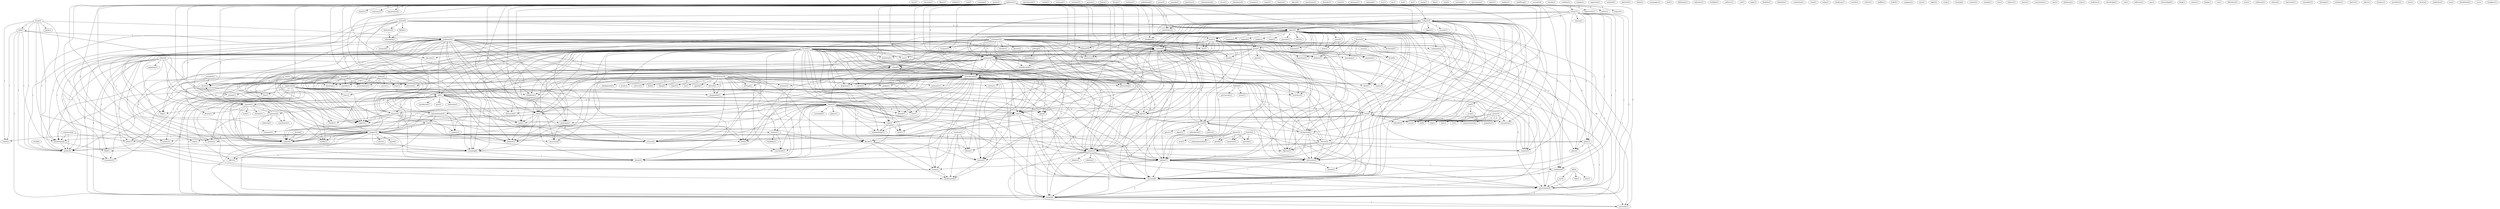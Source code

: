 digraph G {
  carry [ label="carry(1)" ];
  merriam [ label="merriam(1)" ];
  albert [ label="albert(1)" ];
  default [ label="default(1)" ];
  verb [ label="verb(1)" ];
  example [ label="example(1)" ];
  power [ label="power(1)" ];
  style [ label="style(2)" ];
  book [ label="book(1)" ];
  told [ label="told(1)" ];
  touch [ label="touch(1)" ];
  professor [ label="professor(5)" ];
  winner [ label="winner(1)" ];
  journalism [ label="journalism(4)" ];
  print [ label="print(1)" ];
  author [ label="author(4)" ];
  reproduction [ label="reproduction(1)" ];
  seattle [ label="seattle(1)" ];
  universe [ label="universe(1)" ];
  curiosity [ label="curiosity(1)" ];
  analysis [ label="analysis(11)" ];
  clarity [ label="clarity(1)" ];
  contrary [ label="contrary(1)" ];
  importance [ label="importance(2)" ];
  clause [ label="clause(7)" ];
  subject [ label="subject(3)" ];
  right [ label="right(30)" ];
  constitutes [ label="constitutes(1)" ];
  appreciate [ label="appreciate(1)" ];
  interpretation [ label="interpretation(3)" ];
  part [ label="part(4)" ];
  policy [ label="policy(1)" ];
  text [ label="text(5)" ];
  parallels [ label="parallels(1)" ];
  reputation [ label="reputation(1)" ];
  impact [ label="impact(1)" ];
  stand [ label="stand(1)" ];
  read [ label="read(4)" ];
  one [ label="one(2)" ];
  interpreted [ label="interpreted(1)" ];
  meaning [ label="meaning(6)" ];
  way [ label="way(1)" ];
  suspect [ label="suspect(1)" ];
  compare [ label="compare(1)" ];
  restrict [ label="restrict(2)" ];
  participle [ label="participle(1)" ];
  opinion [ label="opinion(3)" ];
  control [ label="control(8)" ];
  testify [ label="testify(1)" ];
  sake [ label="sake(3)" ];
  ask [ label="ask(3)" ];
  diploma [ label="diploma(1)" ];
  sentence [ label="sentence(17)" ];
  support [ label="support(1)" ];
  consideration [ label="consideration(1)" ];
  school [ label="school(3)" ];
  take [ label="take(5)" ];
  become [ label="become(1)" ];
  amendment [ label="amendment(22)" ];
  sent [ label="sent(1)" ];
  litigation [ label="litigation(1)" ];
  state [ label="state(12)" ];
  structure [ label="structure(2)" ];
  modify [ label="modify(1)" ];
  militia [ label="militia(17)" ];
  oath [ label="oath(1)" ];
  electorate [ label="electorate(2)" ];
  support [ label="support(1)" ];
  gun [ label="gun(4)" ];
  security [ label="security(8)" ];
  intent [ label="intent(2)" ];
  expert [ label="expert(4)" ];
  keep [ label="keep(22)" ];
  person [ label="person(1)" ];
  knew [ label="knew(1)" ];
  defend [ label="defend(2)" ];
  honor [ label="honor(1)" ];
  prevaricate [ label="prevaricate(1)" ];
  marginalize [ label="marginalize(1)" ];
  thrust [ label="thrust(1)" ];
  anthony [ label="anthony(1)" ];
  publishing [ label="publishing(2)" ];
  cover [ label="cover(1)" ];
  assume [ label="assume(1)" ];
  bear [ label="bear(21)" ];
  grant [ label="grant(1)" ];
  reason [ label="reason(1)" ];
  place [ label="place(1)" ];
  grant [ label="grant(1)" ];
  respect [ label="respect(2)" ];
  condition [ label="condition(4)" ];
  government [ label="government(6)" ];
  protects [ label="protects(1)" ];
  included [ label="included(1)" ];
  wanted [ label="wanted(3)" ];
  ring [ label="ring(1)" ];
  know [ label="know(2)" ];
  subcommitee [ label="subcommitee(1)" ];
  error [ label="error(1)" ];
  dictionary [ label="dictionary(2)" ];
  tyranny [ label="tyranny(1)" ];
  sagan [ label="sagan(1)" ];
  request [ label="request(1)" ];
  placed [ label="placed(1)" ];
  editor [ label="editor(2)" ];
  usage [ label="usage(13)" ];
  magazine [ label="magazine(1)" ];
  system [ label="system(1)" ];
  coordinator [ label="coordinator(1)" ];
  column [ label="column(1)" ];
  field [ label="field(1)" ];
  article [ label="article(5)" ];
  mil [ label="mil(2)" ];
  afterlife [ label="afterlife(2)" ];
  fbihh [ label="fbihh(2)" ];
  ncsc [ label="ncsc(2)" ];
  bontchev [ label="bontchev(2)" ];
  desire [ label="desire(2)" ];
  clipper [ label="clipper(1)" ];
  accords [ label="accords(1)" ];
  announcement [ label="announcement(1)" ];
  military [ label="military(1)" ];
  encryption [ label="encryption(1)" ];
  pat [ label="pat(5)" ];
  means [ label="means(5)" ];
  authority [ label="authority(2)" ];
  chip [ label="chip(1)" ];
  possession [ label="possession(1)" ];
  founder [ label="founder(1)" ];
  exists [ label="exists(1)" ];
  preserve [ label="preserve(1)" ];
  material [ label="material(1)" ];
  usc [ label="usc(1)" ];
  call [ label="call(2)" ];
  letter [ label="letter(5)" ];
  introduced [ label="introduced(1)" ];
  give [ label="give(1)" ];
  indication [ label="indication(1)" ];
  question [ label="question(2)" ];
  analyze [ label="analyze(1)" ];
  tell [ label="tell(2)" ];
  extract [ label="extract(2)" ];
  depend [ label="depend(1)" ];
  makes [ label="makes(1)" ];
  imply [ label="imply(1)" ];
  statement [ label="statement(2)" ];
  prevent [ label="prevent(1)" ];
  mess [ label="mess(2)" ];
  exist [ label="exist(2)" ];
  limit [ label="limit(1)" ];
  requisite [ label="requisite(1)" ];
  organize [ label="organize(1)" ];
  matter [ label="matter(1)" ];
  fact [ label="fact(1)" ];
  block [ label="block(1)" ];
  protection [ label="protection(1)" ];
  infringe [ label="infringe(1)" ];
  assault [ label="assault(1)" ];
  preexisting [ label="preexisting(1)" ];
  existence [ label="existence(2)" ];
  necessity [ label="necessity(1)" ];
  man [ label="man(1)" ];
  warfare [ label="warfare(1)" ];
  desert [ label="desert(1)" ];
  call [ label="call(1)" ];
  mr [ label="mr(1)" ];
  dictatorial [ label="dictatorial(1)" ];
  maintain [ label="maintain(1)" ];
  monopoly [ label="monopoly(1)" ];
  wa [ label="wa(1)" ];
  go [ label="go(1)" ];
  reach [ label="reach(1)" ];
  beg [ label="beg(1)" ];
  send [ label="send(1)" ];
  concluded [ label="concluded(1)" ];
  phone [ label="phone(1)" ];
  human [ label="human(1)" ];
  discussed [ label="discussed(2)" ];
  decide [ label="decide(1)" ];
  responsibility [ label="responsibility(1)" ];
  task [ label="task(1)" ];
  conclusion [ label="conclusion(1)" ];
  framed [ label="framed(1)" ];
  test [ label="test(1)" ];
  week [ label="week(2)" ];
  nostrand [ label="nostrand(1)" ];
  guarantees [ label="guarantees(1)" ];
  talk [ label="talk(1)" ];
  reject [ label="reject(1)" ];
  implies [ label="implies(1)" ];
  please [ label="please(3)" ];
  assertion [ label="assertion(1)" ];
  provide [ label="provide(1)" ];
  won [ label="won(1)" ];
  proof [ label="proof(2)" ];
  misinterpretation [ label="misinterpretation(1)" ];
  modifying [ label="modifying(1)" ];
  bunch [ label="bunch(2)" ];
  account [ label="account(2)" ];
  sounds [ label="sounds(1)" ];
  swallow [ label="swallow(1)" ];
  cripple [ label="cripple(1)" ];
  expertise [ label="expertise(1)" ];
  reinhold [ label="reinhold(1)" ];
  pledge [ label="pledge(1)" ];
  promises [ label="promises(1)" ];
  choice [ label="choice(1)" ];
  promise [ label="promise(1)" ];
  pilchuck [ label="pilchuck(1)" ];
  guard [ label="guard(1)" ];
  world [ label="world(1)" ];
  biden [ label="biden(1)" ];
  newspaper [ label="newspaper(1)" ];
  end [ label="end(1)" ];
  followups [ label="followups(1)" ];
  writer [ label="writer(2)" ];
  career [ label="career(1)" ];
  prevents [ label="prevents(1)" ];
  time [ label="time(1)" ];
  episode [ label="episode(1)" ];
  assassination [ label="assassination(1)" ];
  historian [ label="historian(1)" ];
  year [ label="year(1)" ];
  indicates [ label="indicates(1)" ];
  continue [ label="continue(1)" ];
  doesn [ label="doesn(1)" ];
  mean [ label="mean(1)" ];
  doublespeak [ label="doublespeak(1)" ];
  twilight [ label="twilight(1)" ];
  softserv [ label="softserv(1)" ];
  carl [ label="carl(1)" ];
  nothing [ label="nothing(2)" ];
  possibility [ label="possibility(1)" ];
  reply [ label="reply(1)" ];
  brother [ label="brother(1)" ];
  defender [ label="defender(1)" ];
  committee [ label="committee(1)" ];
  ward [ label="ward(1)" ];
  today [ label="today(1)" ];
  friedman [ label="friedman(1)" ];
  satisfy [ label="satisfy(1)" ];
  robert [ label="robert(1)" ];
  bill [ label="bill(2)" ];
  talk [ label="talk(1)" ];
  etc [ label="etc(2)" ];
  rest [ label="rest(1)" ];
  admonition [ label="admonition(1)" ];
  poster [ label="poster(1)" ];
  gave [ label="gave(1)" ];
  apply [ label="apply(1)" ];
  mifflin [ label="mifflin(1)" ];
  comment [ label="comment(1)" ];
  nobel [ label="nobel(1)" ];
  cites [ label="cites(1)" ];
  panel [ label="panel(1)" ];
  affect [ label="affect(1)" ];
  myrto [ label="myrto(1)" ];
  fails [ label="fails(1)" ];
  try [ label="try(1)" ];
  prejudice [ label="prejudice(1)" ];
  award [ label="award(2)" ];
  economist [ label="economist(1)" ];
  schulman [ label="schulman(10)" ];
  intends [ label="intends(1)" ];
  individual [ label="individual(1)" ];
  phrase [ label="phrase(2)" ];
  see [ label="see(1)" ];
  company [ label="company(1)" ];
  editorial [ label="editorial(1)" ];
  cesa [ label="cesa(1)" ];
  admit [ label="admit(1)" ];
  research [ label="research(1)" ];
  telephone [ label="telephone(1)" ];
  lent [ label="lent(1)" ];
  coup [ label="coup(1)" ];
  owning [ label="owning(2)" ];
  context [ label="context(1)" ];
  change [ label="change(1)" ];
  constitution [ label="constitution(14)" ];
  thing [ label="thing(2)" ];
  report [ label="report(1)" ];
  isn [ label="isn(1)" ];
  agenda [ label="agenda(1)" ];
  abridgement [ label="abridgement(1)" ];
  study [ label="study(1)" ];
  subvert [ label="subvert(1)" ];
  elected [ label="elected(1)" ];
  find [ label="find(2)" ];
  tot [ label="tot(1)" ];
  second [ label="second(1)" ];
  citizen [ label="citizen(1)" ];
  stupidity [ label="stupidity(1)" ];
  enforce [ label="enforce(1)" ];
  neil [ label="neil(2)" ];
  house [ label="house(1)" ];
  association [ label="association(1)" ];
  consensus [ label="consensus(2)" ];
  july [ label="july(1)" ];
  hamburg [ label="hamburg(1)" ];
  zone [ label="zone(1)" ];
  uucp [ label="uucp(1)" ];
  webster [ label="webster(1)" ];
  knowledge [ label="knowledge(1)" ];
  informatik [ label="informatik(1)" ];
  van [ label="van(1)" ];
  judiciary [ label="judiciary(1)" ];
  apr [ label="apr(1)" ];
  schwarzkopf [ label="schwarzkopf(1)" ];
  debate [ label="debate(1)" ];
  relation [ label="relation(1)" ];
  bang [ label="bang(1)" ];
  seems [ label="seems(1)" ];
  begin [ label="begin(1)" ];
  run [ label="run(1)" ];
  distribute [ label="distribute(1)" ];
  aclu [ label="aclu(1)" ];
  california [ label="california(1)" ];
  clinton [ label="clinton(2)" ];
  university [ label="university(1)" ];
  copperud [ label="copperud(16)" ];
  remember [ label="remember(1)" ];
  union [ label="union(2)" ];
  heritage [ label="heritage(1)" ];
  wisdom [ label="wisdom(1)" ];
  district [ label="district(1)" ];
  refers [ label="refers(1)" ];
  burgess [ label="burgess(1)" ];
  president [ label="president(1)" ];
  note [ label="note(1)" ];
  writes [ label="writes(2)" ];
  brocki [ label="brocki(2)" ];
  publisher [ label="publisher(2)" ];
  roy [ label="roy(2)" ];
  foundation [ label="foundation(2)" ];
  ucc [ label="ucc(1)" ];
  houghton [ label="houghton(1)" ];
  style -> book [ label="1" ];
  style -> told [ label="1" ];
  style -> touch [ label="1" ];
  style -> professor [ label="1" ];
  style -> winner [ label="1" ];
  style -> journalism [ label="1" ];
  style -> print [ label="1" ];
  style -> author [ label="1" ];
  analysis -> clarity [ label="2" ];
  analysis -> contrary [ label="2" ];
  analysis -> importance [ label="1" ];
  analysis -> clause [ label="2" ];
  analysis -> subject [ label="2" ];
  analysis -> right [ label="3" ];
  analysis -> constitutes [ label="2" ];
  analysis -> appreciate [ label="2" ];
  analysis -> interpretation [ label="2" ];
  analysis -> part [ label="2" ];
  analysis -> policy [ label="2" ];
  analysis -> text [ label="2" ];
  analysis -> parallels [ label="1" ];
  analysis -> reputation [ label="2" ];
  analysis -> impact [ label="2" ];
  analysis -> stand [ label="2" ];
  analysis -> read [ label="3" ];
  analysis -> one [ label="1" ];
  analysis -> interpreted [ label="1" ];
  analysis -> meaning [ label="2" ];
  analysis -> way [ label="1" ];
  analysis -> suspect [ label="1" ];
  analysis -> compare [ label="2" ];
  analysis -> restrict [ label="1" ];
  analysis -> participle [ label="2" ];
  analysis -> opinion [ label="2" ];
  analysis -> control [ label="3" ];
  analysis -> testify [ label="2" ];
  analysis -> sake [ label="2" ];
  analysis -> ask [ label="2" ];
  analysis -> diploma [ label="1" ];
  analysis -> sentence [ label="5" ];
  analysis -> support [ label="2" ];
  analysis -> consideration [ label="2" ];
  analysis -> school [ label="1" ];
  analysis -> take [ label="2" ];
  analysis -> become [ label="2" ];
  analysis -> amendment [ label="1" ];
  analysis -> sent [ label="2" ];
  analysis -> litigation [ label="2" ];
  analysis -> state [ label="2" ];
  analysis -> structure [ label="1" ];
  analysis -> modify [ label="1" ];
  analysis -> militia [ label="2" ];
  analysis -> oath [ label="2" ];
  analysis -> electorate [ label="3" ];
  analysis -> support [ label="2" ];
  analysis -> gun [ label="2" ];
  analysis -> security [ label="4" ];
  analysis -> intent [ label="2" ];
  analysis -> expert [ label="1" ];
  analysis -> keep [ label="3" ];
  defend -> honor [ label="1" ];
  defend -> prevaricate [ label="1" ];
  defend -> marginalize [ label="1" ];
  clause -> subject [ label="4" ];
  clause -> right [ label="6" ];
  clause -> bear [ label="5" ];
  clause -> grant [ label="1" ];
  clause -> reason [ label="1" ];
  clause -> meaning [ label="1" ];
  clause -> place [ label="1" ];
  clause -> grant [ label="1" ];
  clause -> sentence [ label="2" ];
  clause -> respect [ label="3" ];
  clause -> condition [ label="1" ];
  clause -> security [ label="1" ];
  clause -> government [ label="1" ];
  clause -> keep [ label="5" ];
  included -> wanted [ label="1" ];
  included -> ring [ label="1" ];
  included -> know [ label="1" ];
  included -> militia [ label="1" ];
  editor -> usage [ label="1" ];
  editor -> school [ label="1" ];
  editor -> magazine [ label="1" ];
  editor -> system [ label="1" ];
  editor -> journalism [ label="1" ];
  editor -> coordinator [ label="1" ];
  editor -> column [ label="1" ];
  editor -> field [ label="1" ];
  editor -> expert [ label="1" ];
  article -> right [ label="2" ];
  article -> wanted [ label="1" ];
  article -> ring [ label="1" ];
  article -> mil [ label="1" ];
  article -> afterlife [ label="1" ];
  article -> fbihh [ label="1" ];
  article -> know [ label="1" ];
  article -> militia [ label="1" ];
  article -> author [ label="1" ];
  article -> ncsc [ label="1" ];
  article -> bontchev [ label="1" ];
  subject -> right [ label="2" ];
  subject -> constitutes [ label="1" ];
  subject -> desire [ label="2" ];
  subject -> interpretation [ label="1" ];
  subject -> bear [ label="1" ];
  subject -> clipper [ label="1" ];
  subject -> text [ label="1" ];
  subject -> accords [ label="2" ];
  subject -> announcement [ label="1" ];
  subject -> mil [ label="1" ];
  subject -> participle [ label="1" ];
  subject -> control [ label="2" ];
  subject -> military [ label="2" ];
  subject -> encryption [ label="1" ];
  subject -> sake [ label="1" ];
  subject -> pat [ label="1" ];
  subject -> afterlife [ label="1" ];
  subject -> sent [ label="1" ];
  subject -> state [ label="1" ];
  subject -> means [ label="2" ];
  subject -> authority [ label="2" ];
  subject -> chip [ label="1" ];
  subject -> militia [ label="1" ];
  subject -> ncsc [ label="1" ];
  subject -> security [ label="1" ];
  subject -> keep [ label="1" ];
  call -> wanted [ label="1" ];
  call -> letter [ label="1" ];
  call -> introduced [ label="1" ];
  call -> give [ label="1" ];
  call -> text [ label="1" ];
  call -> indication [ label="1" ];
  call -> usage [ label="2" ];
  call -> meaning [ label="1" ];
  call -> question [ label="1" ];
  call -> opinion [ label="1" ];
  call -> ask [ label="1" ];
  call -> analyze [ label="1" ];
  call -> sent [ label="1" ];
  call -> tell [ label="1" ];
  call -> intent [ label="1" ];
  call -> extract [ label="1" ];
  call -> expert [ label="2" ];
  right -> depend [ label="1" ];
  right -> makes [ label="3" ];
  right -> imply [ label="3" ];
  right -> bear [ label="27" ];
  right -> part [ label="1" ];
  right -> statement [ label="5" ];
  right -> prevent [ label="3" ];
  right -> parallels [ label="1" ];
  right -> mess [ label="3" ];
  right -> exist [ label="3" ];
  right -> read [ label="3" ];
  right -> interpreted [ label="1" ];
  right -> meaning [ label="3" ];
  right -> limit [ label="3" ];
  right -> control [ label="1" ];
  right -> place [ label="3" ];
  right -> sake [ label="1" ];
  right -> diploma [ label="1" ];
  right -> requisite [ label="1" ];
  right -> sentence [ label="4" ];
  right -> respect [ label="3" ];
  right -> organize [ label="1" ];
  right -> school [ label="1" ];
  right -> matter [ label="1" ];
  right -> amendment [ label="4" ];
  right -> fact [ label="2" ];
  right -> state [ label="8" ];
  right -> block [ label="3" ];
  right -> militia [ label="7" ];
  right -> protection [ label="1" ];
  right -> infringe [ label="3" ];
  right -> condition [ label="2" ];
  right -> electorate [ label="1" ];
  right -> assault [ label="1" ];
  right -> preexisting [ label="3" ];
  right -> security [ label="3" ];
  right -> existence [ label="2" ];
  right -> government [ label="6" ];
  right -> keep [ label="28" ];
  right -> necessity [ label="1" ];
  wanted -> man [ label="1" ];
  wanted -> warfare [ label="1" ];
  wanted -> usage [ label="1" ];
  wanted -> meaning [ label="1" ];
  wanted -> question [ label="1" ];
  wanted -> ring [ label="1" ];
  wanted -> know [ label="2" ];
  wanted -> desert [ label="1" ];
  wanted -> tell [ label="1" ];
  wanted -> expert [ label="1" ];
  wanted -> call [ label="1" ];
  desire -> dictatorial [ label="1" ];
  desire -> control [ label="1" ];
  desire -> military [ label="1" ];
  desire -> maintain [ label="1" ];
  desire -> monopoly [ label="1" ];
  letter -> interpretation [ label="1" ];
  letter -> concluded [ label="2" ];
  letter -> text [ label="1" ];
  letter -> phone [ label="1" ];
  letter -> usage [ label="1" ];
  letter -> participle [ label="1" ];
  letter -> opinion [ label="1" ];
  letter -> control [ label="1" ];
  letter -> human [ label="1" ];
  letter -> sake [ label="1" ];
  letter -> ask [ label="1" ];
  letter -> discussed [ label="1" ];
  letter -> analyze [ label="1" ];
  letter -> take [ label="2" ];
  letter -> decide [ label="1" ];
  letter -> sent [ label="1" ];
  letter -> state [ label="1" ];
  letter -> responsibility [ label="2" ];
  letter -> task [ label="2" ];
  letter -> conclusion [ label="1" ];
  letter -> militia [ label="1" ];
  letter -> framed [ label="2" ];
  letter -> gun [ label="1" ];
  letter -> security [ label="1" ];
  letter -> intent [ label="1" ];
  letter -> test [ label="2" ];
  letter -> extract [ label="1" ];
  letter -> expert [ label="1" ];
  week -> author [ label="1" ];
  please -> assertion [ label="1" ];
  please -> provide [ label="1" ];
  please -> won [ label="1" ];
  please -> proof [ label="1" ];
  please -> tell [ label="1" ];
  please -> misinterpretation [ label="1" ];
  bunch -> assertion [ label="1" ];
  bunch -> provide [ label="1" ];
  bunch -> proof [ label="1" ];
  bunch -> government [ label="1" ];
  interpretation -> one [ label="1" ];
  interpretation -> suspect [ label="1" ];
  interpretation -> participle [ label="1" ];
  interpretation -> expert [ label="1" ];
  bear -> part [ label="1" ];
  bear -> statement [ label="3" ];
  bear -> read [ label="1" ];
  bear -> interpreted [ label="1" ];
  bear -> meaning [ label="1" ];
  bear -> pledge [ label="1" ];
  bear -> requisite [ label="1" ];
  bear -> sentence [ label="2" ];
  bear -> respect [ label="1" ];
  bear -> matter [ label="1" ];
  bear -> amendment [ label="2" ];
  bear -> fact [ label="2" ];
  bear -> state [ label="5" ];
  bear -> militia [ label="6" ];
  bear -> promises [ label="1" ];
  bear -> protection [ label="1" ];
  bear -> condition [ label="2" ];
  bear -> preexisting [ label="2" ];
  bear -> security [ label="3" ];
  bear -> existence [ label="1" ];
  bear -> choice [ label="1" ];
  bear -> promise [ label="1" ];
  bear -> necessity [ label="1" ];
  part -> guard [ label="1" ];
  part -> reputation [ label="1" ];
  part -> stand [ label="1" ];
  part -> interpreted [ label="1" ];
  part -> opinion [ label="1" ];
  part -> testify [ label="1" ];
  part -> maintain [ label="1" ];
  part -> ask [ label="1" ];
  part -> sentence [ label="1" ];
  part -> respect [ label="1" ];
  part -> support [ label="1" ];
  part -> litigation [ label="1" ];
  part -> oath [ label="1" ];
  part -> monopoly [ label="1" ];
  part -> support [ label="1" ];
  part -> security [ label="1" ];
  part -> world [ label="1" ];
  part -> keep [ label="1" ];
  writer -> career [ label="1" ];
  writer -> prevents [ label="1" ];
  writer -> time [ label="1" ];
  writer -> episode [ label="1" ];
  writer -> assassination [ label="1" ];
  writer -> historian [ label="1" ];
  writer -> journalism [ label="1" ];
  writer -> year [ label="1" ];
  continue -> decide [ label="1" ];
  continue -> means [ label="1" ];
  continue -> doesn [ label="1" ];
  continue -> mean [ label="1" ];
  continue -> doublespeak [ label="1" ];
  nothing -> possibility [ label="1" ];
  nothing -> sentence [ label="1" ];
  grant -> meaning [ label="1" ];
  grant -> place [ label="1" ];
  grant -> government [ label="1" ];
  statement -> respect [ label="1" ];
  text -> announcement [ label="1" ];
  text -> read [ label="1" ];
  text -> mil [ label="1" ];
  text -> encryption [ label="1" ];
  text -> sentence [ label="1" ];
  text -> afterlife [ label="1" ];
  text -> chip [ label="1" ];
  text -> ncsc [ label="1" ];
  text -> electorate [ label="1" ];
  text -> security [ label="2" ];
  text -> intent [ label="2" ];
  text -> extract [ label="2" ];
  text -> keep [ label="2" ];
  bill -> talk [ label="1" ];
  bill -> etc [ label="1" ];
  bill -> rest [ label="1" ];
  bill -> government [ label="1" ];
  mess -> limit [ label="1" ];
  mess -> block [ label="1" ];
  read -> admonition [ label="1" ];
  read -> interpreted [ label="1" ];
  read -> control [ label="1" ];
  read -> diploma [ label="1" ];
  read -> poster [ label="1" ];
  read -> school [ label="1" ];
  read -> amendment [ label="1" ];
  read -> gave [ label="1" ];
  read -> electorate [ label="1" ];
  read -> apply [ label="1" ];
  one -> usage [ label="1" ];
  one -> suspect [ label="1" ];
  one -> human [ label="1" ];
  one -> comment [ label="1" ];
  one -> decide [ label="1" ];
  one -> conclusion [ label="1" ];
  one -> expert [ label="1" ];
  one -> keep [ label="1" ];
  interpreted -> restrict [ label="1" ];
  interpreted -> control [ label="1" ];
  interpreted -> grant [ label="1" ];
  interpreted -> diploma [ label="1" ];
  interpreted -> school [ label="1" ];
  interpreted -> amendment [ label="1" ];
  interpreted -> militia [ label="1" ];
  interpreted -> electorate [ label="1" ];
  interpreted -> keep [ label="2" ];
  usage -> meaning [ label="1" ];
  usage -> way [ label="2" ];
  usage -> told [ label="1" ];
  usage -> touch [ label="1" ];
  usage -> professor [ label="1" ];
  usage -> restrict [ label="2" ];
  usage -> control [ label="2" ];
  usage -> diploma [ label="2" ];
  usage -> sentence [ label="3" ];
  usage -> winner [ label="2" ];
  usage -> analyze [ label="1" ];
  usage -> school [ label="3" ];
  usage -> cites [ label="2" ];
  usage -> amendment [ label="3" ];
  usage -> system [ label="1" ];
  usage -> structure [ label="2" ];
  usage -> journalism [ label="1" ];
  usage -> modify [ label="2" ];
  usage -> print [ label="2" ];
  usage -> panel [ label="2" ];
  usage -> author [ label="1" ];
  usage -> tell [ label="1" ];
  usage -> electorate [ label="2" ];
  usage -> affect [ label="1" ];
  usage -> intent [ label="1" ];
  usage -> extract [ label="1" ];
  usage -> expert [ label="2" ];
  usage -> keep [ label="3" ];
  meaning -> sentence [ label="1" ];
  meaning -> amendment [ label="2" ];
  meaning -> affect [ label="2" ];
  meaning -> intent [ label="1" ];
  myrto -> fails [ label="1" ];
  myrto -> mil [ label="1" ];
  myrto -> encryption [ label="1" ];
  myrto -> afterlife [ label="1" ];
  myrto -> chip [ label="1" ];
  myrto -> ncsc [ label="1" ];
  myrto -> try [ label="1" ];
  myrto -> prejudice [ label="1" ];
  award -> prevents [ label="1" ];
  award -> time [ label="1" ];
  award -> episode [ label="1" ];
  award -> winner [ label="1" ];
  award -> assassination [ label="1" ];
  award -> historian [ label="1" ];
  award -> print [ label="1" ];
  award -> author [ label="1" ];
  award -> economist [ label="1" ];
  schulman -> prevents [ label="1" ];
  schulman -> time [ label="1" ];
  schulman -> ring [ label="1" ];
  schulman -> compare [ label="1" ];
  schulman -> control [ label="2" ];
  schulman -> intends [ label="1" ];
  schulman -> military [ label="1" ];
  schulman -> place [ label="1" ];
  schulman -> grant [ label="2" ];
  schulman -> ask [ label="1" ];
  schulman -> episode [ label="1" ];
  schulman -> sentence [ label="4" ];
  schulman -> assassination [ label="1" ];
  schulman -> take [ label="1" ];
  schulman -> amendment [ label="1" ];
  schulman -> fact [ label="1" ];
  schulman -> know [ label="1" ];
  schulman -> individual [ label="1" ];
  schulman -> state [ label="2" ];
  schulman -> means [ label="1" ];
  schulman -> historian [ label="1" ];
  schulman -> authority [ label="1" ];
  schulman -> phrase [ label="1" ];
  schulman -> militia [ label="3" ];
  schulman -> author [ label="1" ];
  schulman -> protection [ label="1" ];
  schulman -> condition [ label="1" ];
  schulman -> electorate [ label="1" ];
  schulman -> preexisting [ label="1" ];
  schulman -> security [ label="3" ];
  schulman -> mean [ label="1" ];
  schulman -> government [ label="1" ];
  schulman -> economist [ label="1" ];
  schulman -> see [ label="1" ];
  schulman -> keep [ label="6" ];
  question -> editorial [ label="1" ];
  question -> school [ label="1" ];
  question -> system [ label="1" ];
  question -> coordinator [ label="1" ];
  question -> expert [ label="1" ];
  told -> touch [ label="1" ];
  told -> professor [ label="1" ];
  told -> journalism [ label="1" ];
  told -> author [ label="1" ];
  told -> keep [ label="1" ];
  professor -> participle [ label="1" ];
  professor -> opinion [ label="2" ];
  professor -> control [ label="1" ];
  professor -> research [ label="1" ];
  professor -> human [ label="1" ];
  professor -> sake [ label="1" ];
  professor -> comment [ label="1" ];
  professor -> ask [ label="1" ];
  professor -> discussed [ label="1" ];
  professor -> analyze [ label="1" ];
  professor -> support [ label="1" ];
  professor -> decide [ label="1" ];
  professor -> sent [ label="2" ];
  professor -> state [ label="1" ];
  professor -> journalism [ label="1" ];
  professor -> conclusion [ label="1" ];
  professor -> militia [ label="1" ];
  professor -> author [ label="1" ];
  professor -> support [ label="1" ];
  professor -> gun [ label="1" ];
  professor -> security [ label="1" ];
  professor -> intent [ label="1" ];
  professor -> telephone [ label="1" ];
  professor -> lent [ label="1" ];
  professor -> extract [ label="1" ];
  professor -> expert [ label="1" ];
  professor -> call [ label="1" ];
  restrict -> control [ label="1" ];
  restrict -> diploma [ label="1" ];
  restrict -> respect [ label="1" ];
  restrict -> school [ label="1" ];
  restrict -> amendment [ label="1" ];
  restrict -> state [ label="1" ];
  restrict -> electorate [ label="1" ];
  opinion -> testify [ label="1" ];
  opinion -> analyze [ label="1" ];
  opinion -> support [ label="1" ];
  opinion -> oath [ label="1" ];
  opinion -> support [ label="1" ];
  opinion -> intent [ label="1" ];
  opinion -> extract [ label="1" ];
  opinion -> expert [ label="1" ];
  control -> military [ label="1" ];
  control -> sake [ label="1" ];
  control -> sentence [ label="1" ];
  control -> amendment [ label="1" ];
  control -> sent [ label="1" ];
  control -> state [ label="1" ];
  control -> militia [ label="1" ];
  control -> electorate [ label="1" ];
  control -> security [ label="2" ];
  control -> keep [ label="1" ];
  constitution -> ask [ label="1" ];
  constitution -> pledge [ label="1" ];
  constitution -> thing [ label="2" ];
  constitution -> report [ label="1" ];
  constitution -> analyze [ label="1" ];
  constitution -> matter [ label="1" ];
  constitution -> sent [ label="1" ];
  constitution -> state [ label="1" ];
  constitution -> block [ label="1" ];
  constitution -> means [ label="1" ];
  constitution -> isn [ label="1" ];
  constitution -> promises [ label="1" ];
  constitution -> agenda [ label="1" ];
  constitution -> abridgement [ label="1" ];
  constitution -> tell [ label="1" ];
  constitution -> infringe [ label="1" ];
  constitution -> study [ label="1" ];
  constitution -> subvert [ label="1" ];
  constitution -> elected [ label="1" ];
  constitution -> marginalize [ label="1" ];
  constitution -> intent [ label="1" ];
  constitution -> choice [ label="1" ];
  constitution -> promise [ label="1" ];
  constitution -> telephone [ label="1" ];
  constitution -> government [ label="2" ];
  constitution -> find [ label="1" ];
  constitution -> extract [ label="1" ];
  constitution -> expert [ label="2" ];
  constitution -> keep [ label="4" ];
  constitution -> call [ label="2" ];
  grant -> government [ label="1" ];
  second -> sake [ label="1" ];
  second -> ask [ label="2" ];
  second -> diploma [ label="1" ];
  second -> discussed [ label="1" ];
  second -> sentence [ label="2" ];
  second -> analyze [ label="1" ];
  second -> support [ label="1" ];
  second -> school [ label="1" ];
  second -> take [ label="1" ];
  second -> become [ label="1" ];
  second -> amendment [ label="2" ];
  second -> decide [ label="1" ];
  second -> know [ label="1" ];
  second -> individual [ label="1" ];
  second -> sent [ label="2" ];
  second -> litigation [ label="1" ];
  second -> state [ label="3" ];
  second -> responsibility [ label="1" ];
  second -> means [ label="1" ];
  second -> structure [ label="1" ];
  second -> task [ label="1" ];
  second -> modify [ label="1" ];
  second -> militia [ label="2" ];
  second -> author [ label="1" ];
  second -> citizen [ label="1" ];
  second -> protection [ label="1" ];
  second -> tell [ label="1" ];
  second -> oath [ label="1" ];
  second -> electorate [ label="2" ];
  second -> support [ label="1" ];
  second -> elected [ label="1" ];
  second -> preexisting [ label="2" ];
  second -> marginalize [ label="1" ];
  second -> framed [ label="1" ];
  second -> gun [ label="1" ];
  second -> security [ label="3" ];
  second -> intent [ label="1" ];
  second -> doesn [ label="1" ];
  second -> mean [ label="1" ];
  second -> telephone [ label="1" ];
  second -> test [ label="1" ];
  second -> extract [ label="2" ];
  second -> see [ label="1" ];
  second -> expert [ label="2" ];
  second -> doublespeak [ label="1" ];
  second -> keep [ label="6" ];
  second -> call [ label="2" ];
  human -> decide [ label="1" ];
  human -> conclusion [ label="1" ];
  human -> stupidity [ label="1" ];
  sake -> state [ label="1" ];
  sake -> security [ label="1" ];
  ask -> sentence [ label="1" ];
  ask -> analyze [ label="1" ];
  ask -> support [ label="1" ];
  ask -> take [ label="1" ];
  ask -> oath [ label="1" ];
  ask -> support [ label="1" ];
  ask -> intent [ label="1" ];
  ask -> extract [ label="1" ];
  ask -> expert [ label="1" ];
  neil -> episode [ label="1" ];
  neil -> assassination [ label="1" ];
  neil -> know [ label="1" ];
  neil -> historian [ label="1" ];
  neil -> author [ label="1" ];
  neil -> economist [ label="1" ];
  sentence -> respect [ label="3" ];
  sentence -> consideration [ label="1" ];
  sentence -> school [ label="5" ];
  sentence -> take [ label="1" ];
  sentence -> amendment [ label="5" ];
  sentence -> state [ label="1" ];
  sentence -> structure [ label="5" ];
  sentence -> modify [ label="5" ];
  sentence -> militia [ label="2" ];
  sentence -> electorate [ label="6" ];
  sentence -> security [ label="3" ];
  sentence -> intent [ label="1" ];
  sentence -> keep [ label="10" ];
  consensus -> journalism [ label="1" ];
  consensus -> print [ label="1" ];
  consensus -> author [ label="1" ];
  pat -> afterlife [ label="2" ];
  pat -> uucp [ label="1" ];
  pat -> chip [ label="2" ];
  pat -> ncsc [ label="2" ];
  school -> amendment [ label="1" ];
  school -> system [ label="2" ];
  take -> responsibility [ label="1" ];
  take -> task [ label="1" ];
  take -> intent [ label="1" ];
  amendment -> decide [ label="1" ];
  amendment -> know [ label="1" ];
  amendment -> sent [ label="2" ];
  amendment -> litigation [ label="1" ];
  amendment -> state [ label="3" ];
  amendment -> responsibility [ label="1" ];
  amendment -> means [ label="1" ];
  amendment -> task [ label="1" ];
  amendment -> militia [ label="2" ];
  amendment -> author [ label="1" ];
  amendment -> citizen [ label="1" ];
  amendment -> tell [ label="1" ];
  amendment -> oath [ label="1" ];
  amendment -> electorate [ label="1" ];
  amendment -> support [ label="1" ];
  amendment -> elected [ label="1" ];
  amendment -> preexisting [ label="2" ];
  amendment -> marginalize [ label="1" ];
  amendment -> framed [ label="1" ];
  amendment -> gun [ label="1" ];
  amendment -> security [ label="4" ];
  amendment -> intent [ label="1" ];
  amendment -> doesn [ label="1" ];
  amendment -> existence [ label="2" ];
  amendment -> mean [ label="1" ];
  amendment -> telephone [ label="1" ];
  amendment -> test [ label="1" ];
  amendment -> extract [ label="2" ];
  amendment -> expert [ label="2" ];
  amendment -> doublespeak [ label="1" ];
  amendment -> keep [ label="5" ];
  amendment -> call [ label="2" ];
  decide -> means [ label="1" ];
  decide -> conclusion [ label="1" ];
  decide -> doesn [ label="1" ];
  decide -> mean [ label="1" ];
  decide -> doublespeak [ label="1" ];
  etc -> government [ label="1" ];
  fbihh -> informatik [ label="1" ];
  know -> desert [ label="1" ];
  know -> call [ label="1" ];
  sent -> state [ label="1" ];
  sent -> militia [ label="1" ];
  sent -> security [ label="1" ];
  sent -> intent [ label="1" ];
  sent -> extract [ label="1" ];
  sent -> expert [ label="1" ];
  uucp -> chip [ label="1" ];
  uucp -> ncsc [ label="1" ];
  state -> means [ label="1" ];
  state -> debate [ label="1" ];
  state -> militia [ label="2" ];
  state -> relation [ label="1" ];
  state -> electorate [ label="1" ];
  state -> security [ label="5" ];
  state -> government [ label="1" ];
  state -> keep [ label="6" ];
  state -> necessity [ label="1" ];
  means -> doublespeak [ label="3" ];
  journalism -> author [ label="1" ];
  journalism -> field [ label="2" ];
  militia -> condition [ label="1" ];
  militia -> assault [ label="1" ];
  militia -> security [ label="7" ];
  militia -> mean [ label="1" ];
  militia -> government [ label="1" ];
  militia -> keep [ label="5" ];
  author -> economist [ label="2" ];
  condition -> security [ label="3" ];
  condition -> necessity [ label="1" ];
  electorate -> security [ label="1" ];
  copperud -> support [ label="1" ];
  copperud -> column [ label="1" ];
  copperud -> affect [ label="1" ];
  copperud -> gun [ label="2" ];
  copperud -> security [ label="3" ];
  copperud -> intent [ label="1" ];
  copperud -> existence [ label="1" ];
  copperud -> field [ label="1" ];
  copperud -> mean [ label="1" ];
  copperud -> telephone [ label="1" ];
  copperud -> year [ label="1" ];
  copperud -> lent [ label="1" ];
  copperud -> extract [ label="1" ];
  copperud -> expert [ label="1" ];
  copperud -> keep [ label="3" ];
  copperud -> call [ label="1" ];
  union -> world [ label="1" ];
  union -> government [ label="1" ];
  elected -> marginalize [ label="1" ];
  gun -> security [ label="1" ];
  security -> government [ label="1" ];
  security -> keep [ label="5" ];
  bontchev -> informatik [ label="1" ];
  mean -> doublespeak [ label="1" ];
  government -> keep [ label="1" ];
  brocki -> expert [ label="1" ];
  keep -> necessity [ label="1" ];
}

